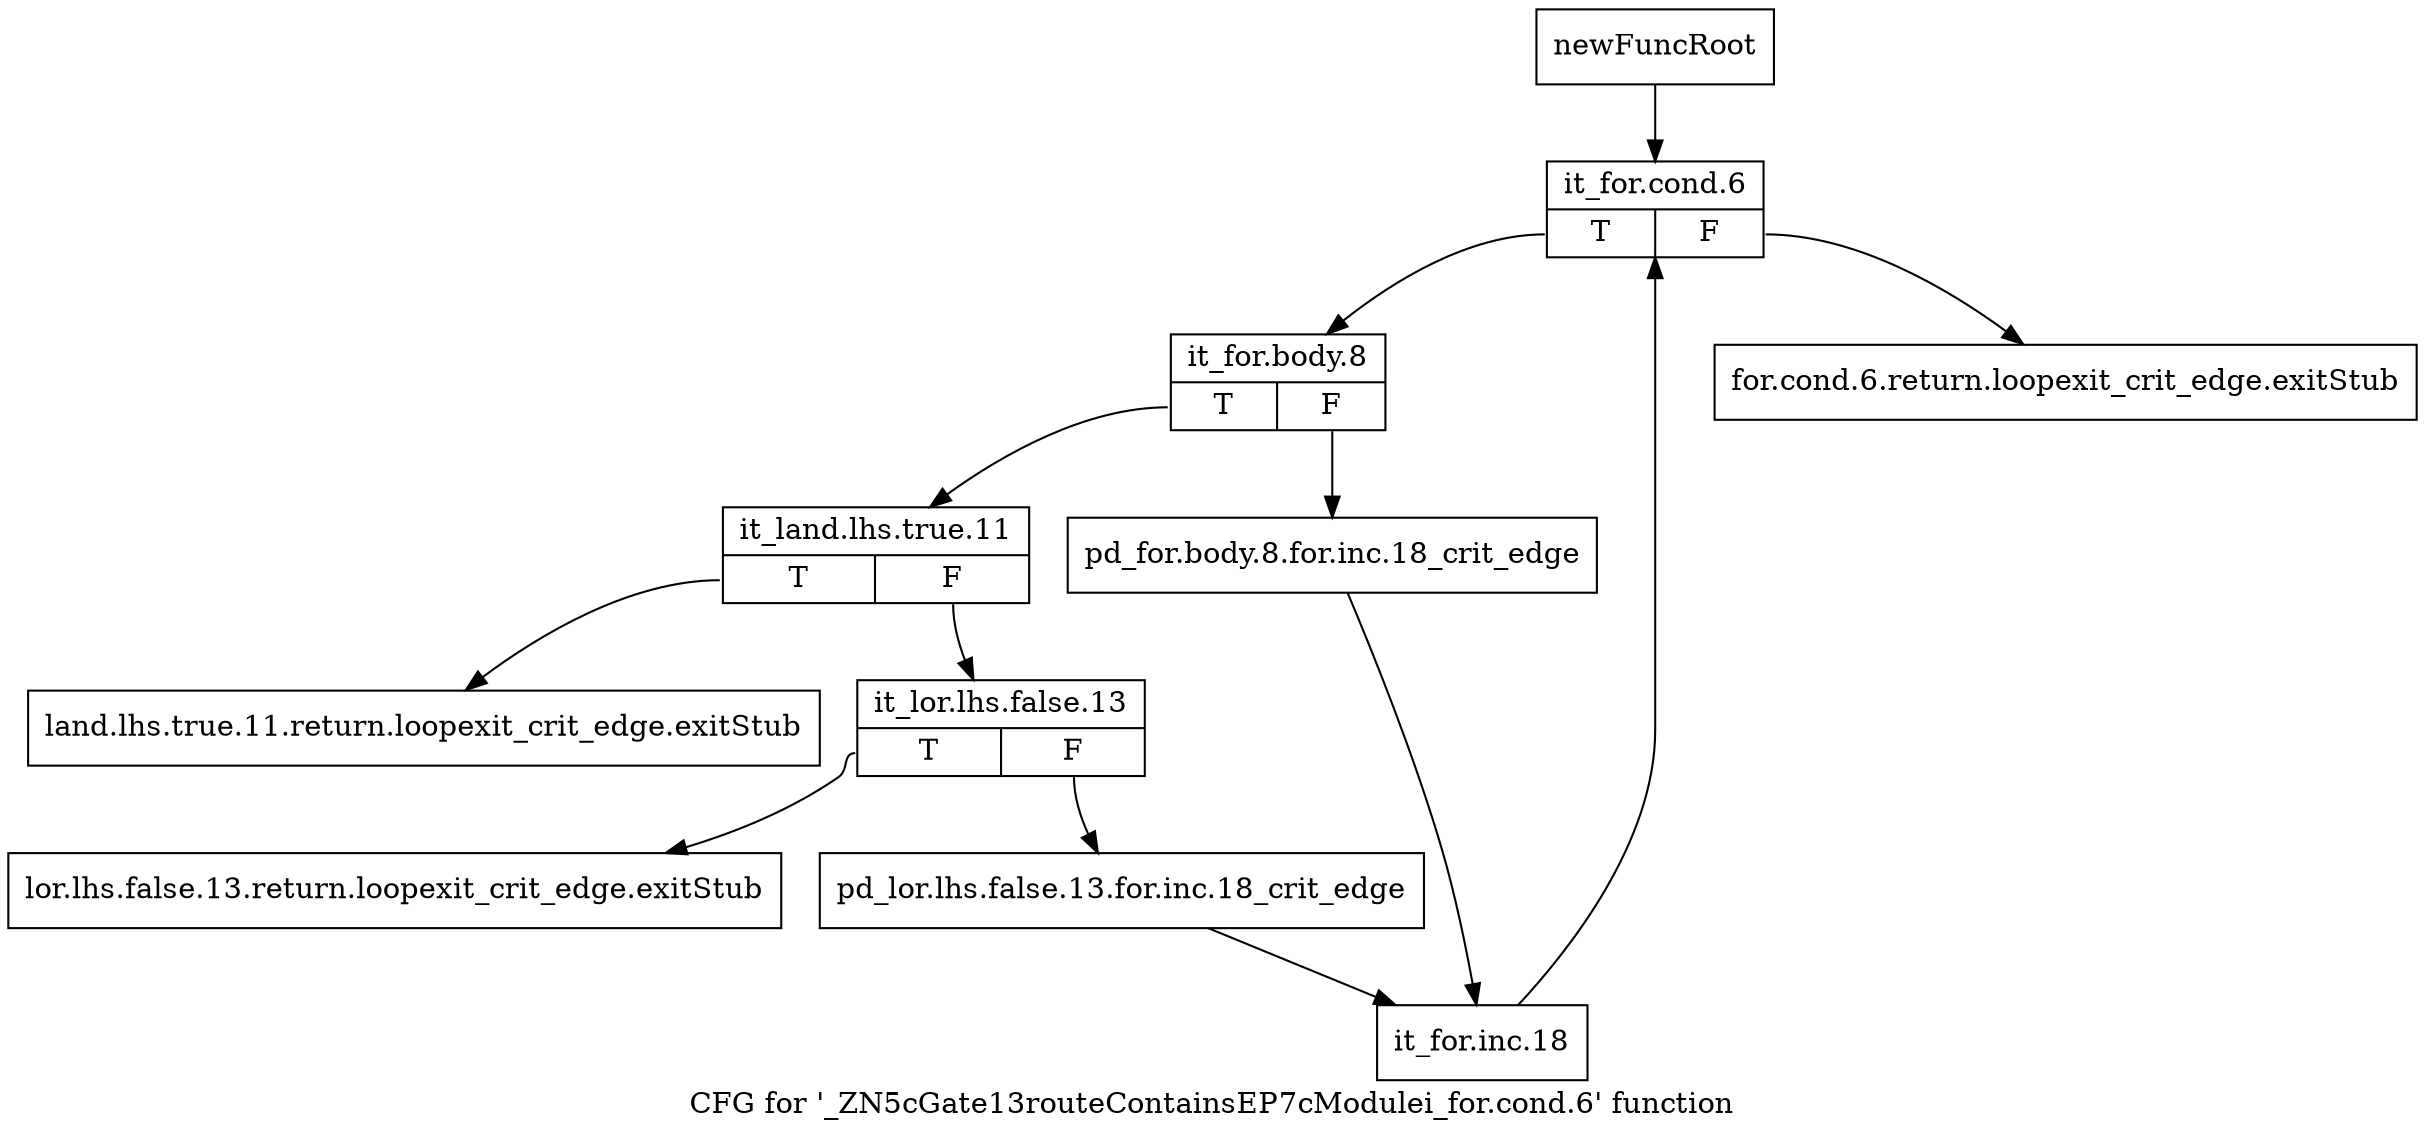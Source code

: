 digraph "CFG for '_ZN5cGate13routeContainsEP7cModulei_for.cond.6' function" {
	label="CFG for '_ZN5cGate13routeContainsEP7cModulei_for.cond.6' function";

	Node0x218cc90 [shape=record,label="{newFuncRoot}"];
	Node0x218cc90 -> Node0x218cdd0;
	Node0x218cce0 [shape=record,label="{for.cond.6.return.loopexit_crit_edge.exitStub}"];
	Node0x218cd30 [shape=record,label="{land.lhs.true.11.return.loopexit_crit_edge.exitStub}"];
	Node0x218cd80 [shape=record,label="{lor.lhs.false.13.return.loopexit_crit_edge.exitStub}"];
	Node0x218cdd0 [shape=record,label="{it_for.cond.6|{<s0>T|<s1>F}}"];
	Node0x218cdd0:s0 -> Node0x218ce20;
	Node0x218cdd0:s1 -> Node0x218cce0;
	Node0x218ce20 [shape=record,label="{it_for.body.8|{<s0>T|<s1>F}}"];
	Node0x218ce20:s0 -> Node0x218cec0;
	Node0x218ce20:s1 -> Node0x218ce70;
	Node0x218ce70 [shape=record,label="{pd_for.body.8.for.inc.18_crit_edge}"];
	Node0x218ce70 -> Node0x218cfb0;
	Node0x218cec0 [shape=record,label="{it_land.lhs.true.11|{<s0>T|<s1>F}}"];
	Node0x218cec0:s0 -> Node0x218cd30;
	Node0x218cec0:s1 -> Node0x218cf10;
	Node0x218cf10 [shape=record,label="{it_lor.lhs.false.13|{<s0>T|<s1>F}}"];
	Node0x218cf10:s0 -> Node0x218cd80;
	Node0x218cf10:s1 -> Node0x218cf60;
	Node0x218cf60 [shape=record,label="{pd_lor.lhs.false.13.for.inc.18_crit_edge}"];
	Node0x218cf60 -> Node0x218cfb0;
	Node0x218cfb0 [shape=record,label="{it_for.inc.18}"];
	Node0x218cfb0 -> Node0x218cdd0;
}
